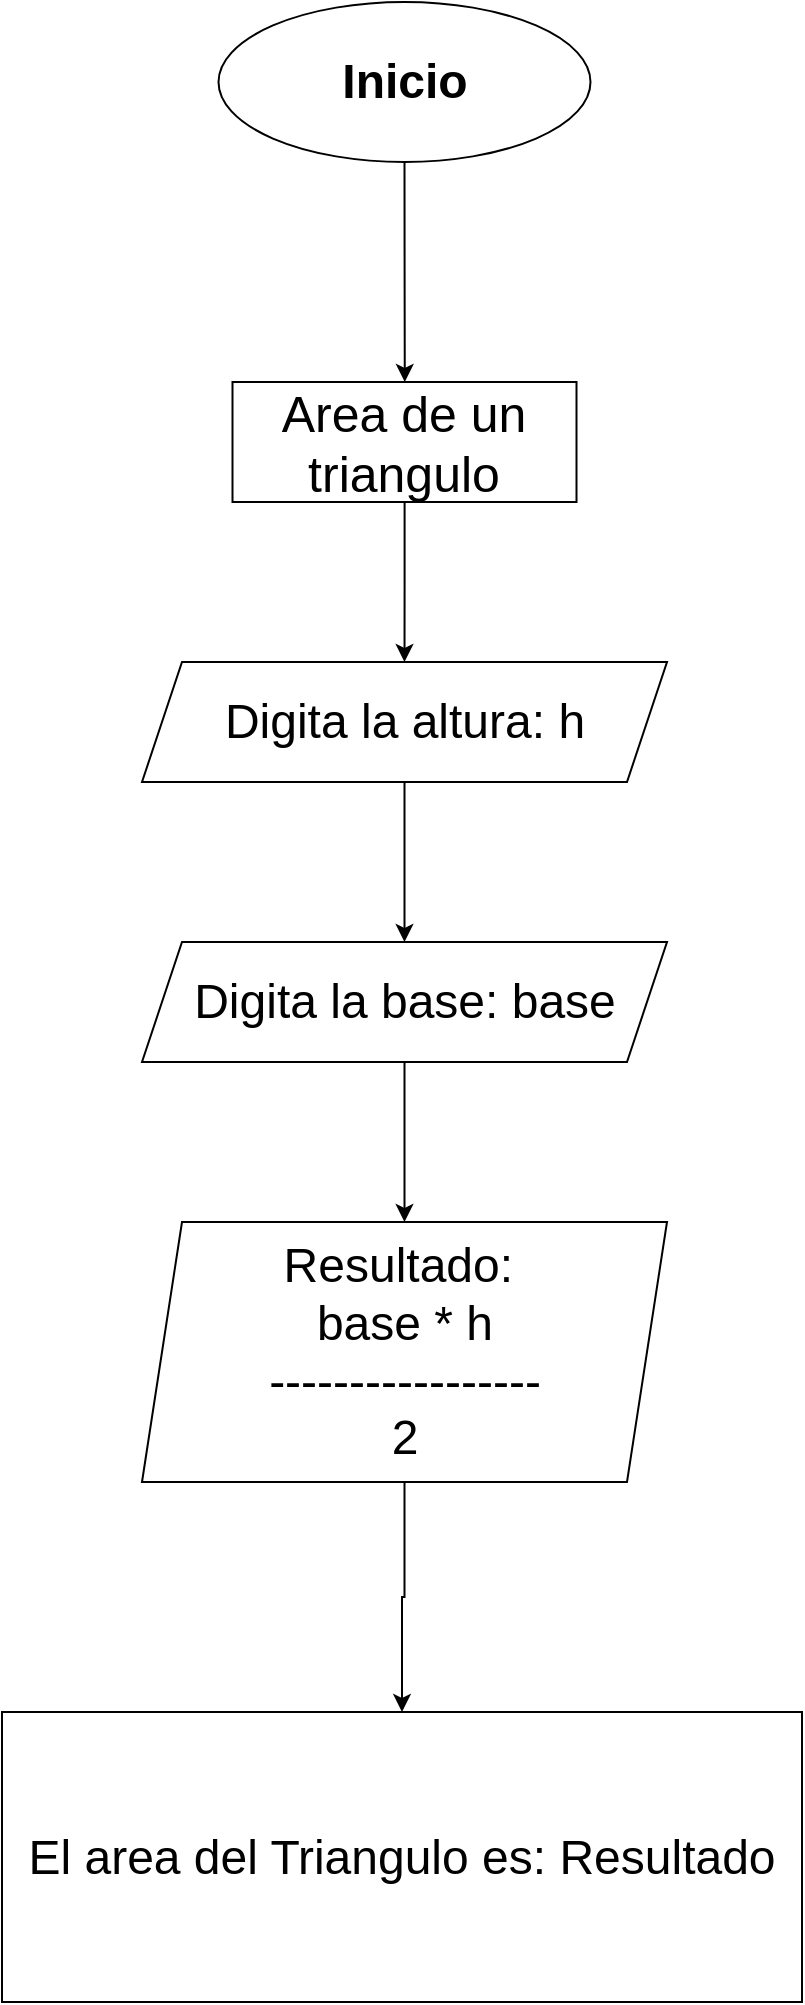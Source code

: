 <mxfile version="20.2.3" type="device" pages="2"><diagram id="C5RBs43oDa-KdzZeNtuy" name="Page-1"><mxGraphModel dx="1736" dy="1186" grid="1" gridSize="10" guides="1" tooltips="1" connect="1" arrows="1" fold="1" page="1" pageScale="1" pageWidth="827" pageHeight="1169" math="0" shadow="0"><root><mxCell id="WIyWlLk6GJQsqaUBKTNV-0"/><mxCell id="WIyWlLk6GJQsqaUBKTNV-1" parent="WIyWlLk6GJQsqaUBKTNV-0"/><mxCell id="5syPaOzxFjEmGLQlOgxF-3" style="edgeStyle=orthogonalEdgeStyle;rounded=0;orthogonalLoop=1;jettySize=auto;html=1;exitX=0.5;exitY=1;exitDx=0;exitDy=0;" edge="1" parent="WIyWlLk6GJQsqaUBKTNV-1" source="5syPaOzxFjEmGLQlOgxF-0"><mxGeometry relative="1" as="geometry"><mxPoint x="391.393" y="210" as="targetPoint"/></mxGeometry></mxCell><mxCell id="5syPaOzxFjEmGLQlOgxF-0" value="" style="ellipse;whiteSpace=wrap;html=1;" vertex="1" parent="WIyWlLk6GJQsqaUBKTNV-1"><mxGeometry x="298.25" y="20" width="186" height="80" as="geometry"/></mxCell><mxCell id="5syPaOzxFjEmGLQlOgxF-1" value="Inicio" style="text;strokeColor=none;fillColor=none;html=1;fontSize=24;fontStyle=1;verticalAlign=middle;align=center;" vertex="1" parent="WIyWlLk6GJQsqaUBKTNV-1"><mxGeometry x="341.25" y="40" width="100" height="40" as="geometry"/></mxCell><mxCell id="5syPaOzxFjEmGLQlOgxF-11" value="" style="edgeStyle=orthogonalEdgeStyle;rounded=0;orthogonalLoop=1;jettySize=auto;html=1;fontSize=25;" edge="1" parent="WIyWlLk6GJQsqaUBKTNV-1" source="5syPaOzxFjEmGLQlOgxF-4" target="5syPaOzxFjEmGLQlOgxF-10"><mxGeometry relative="1" as="geometry"/></mxCell><mxCell id="5syPaOzxFjEmGLQlOgxF-4" value="&lt;span style=&quot;font-size: 25px;&quot;&gt;Area de un triangulo&lt;/span&gt;" style="rounded=0;whiteSpace=wrap;html=1;" vertex="1" parent="WIyWlLk6GJQsqaUBKTNV-1"><mxGeometry x="305.25" y="210" width="172" height="60" as="geometry"/></mxCell><mxCell id="5syPaOzxFjEmGLQlOgxF-13" value="" style="edgeStyle=orthogonalEdgeStyle;rounded=0;orthogonalLoop=1;jettySize=auto;html=1;fontSize=24;" edge="1" parent="WIyWlLk6GJQsqaUBKTNV-1" source="5syPaOzxFjEmGLQlOgxF-10" target="5syPaOzxFjEmGLQlOgxF-12"><mxGeometry relative="1" as="geometry"/></mxCell><mxCell id="5syPaOzxFjEmGLQlOgxF-10" value="&lt;span style=&quot;font-size: 24px;&quot;&gt;Digita la altura: h&lt;/span&gt;" style="shape=parallelogram;perimeter=parallelogramPerimeter;whiteSpace=wrap;html=1;fixedSize=1;rounded=0;" vertex="1" parent="WIyWlLk6GJQsqaUBKTNV-1"><mxGeometry x="260" y="350" width="262.5" height="60" as="geometry"/></mxCell><mxCell id="5syPaOzxFjEmGLQlOgxF-17" value="" style="edgeStyle=orthogonalEdgeStyle;rounded=0;orthogonalLoop=1;jettySize=auto;html=1;fontSize=23;" edge="1" parent="WIyWlLk6GJQsqaUBKTNV-1" source="5syPaOzxFjEmGLQlOgxF-12" target="5syPaOzxFjEmGLQlOgxF-16"><mxGeometry relative="1" as="geometry"/></mxCell><mxCell id="5syPaOzxFjEmGLQlOgxF-12" value="&lt;span style=&quot;font-size: 24px;&quot;&gt;Digita la base: base&lt;/span&gt;" style="shape=parallelogram;perimeter=parallelogramPerimeter;whiteSpace=wrap;html=1;fixedSize=1;rounded=0;" vertex="1" parent="WIyWlLk6GJQsqaUBKTNV-1"><mxGeometry x="260" y="490" width="262.5" height="60" as="geometry"/></mxCell><mxCell id="5syPaOzxFjEmGLQlOgxF-19" value="" style="edgeStyle=orthogonalEdgeStyle;rounded=0;orthogonalLoop=1;jettySize=auto;html=1;fontSize=23;" edge="1" parent="WIyWlLk6GJQsqaUBKTNV-1" source="5syPaOzxFjEmGLQlOgxF-16" target="5syPaOzxFjEmGLQlOgxF-18"><mxGeometry relative="1" as="geometry"/></mxCell><mxCell id="5syPaOzxFjEmGLQlOgxF-16" value="&lt;span style=&quot;font-size: 24px;&quot;&gt;Resultado:&amp;nbsp;&lt;br&gt;base * h&lt;br&gt;-----------------&lt;br&gt;2&lt;br&gt;&lt;/span&gt;" style="shape=parallelogram;perimeter=parallelogramPerimeter;whiteSpace=wrap;html=1;fixedSize=1;rounded=0;" vertex="1" parent="WIyWlLk6GJQsqaUBKTNV-1"><mxGeometry x="260" y="630" width="262.5" height="130" as="geometry"/></mxCell><mxCell id="5syPaOzxFjEmGLQlOgxF-18" value="&lt;span style=&quot;font-size: 24px;&quot;&gt;El area del Triangulo es: Resultado&lt;/span&gt;" style="whiteSpace=wrap;html=1;rounded=0;" vertex="1" parent="WIyWlLk6GJQsqaUBKTNV-1"><mxGeometry x="190" y="875" width="400" height="145" as="geometry"/></mxCell></root></mxGraphModel></diagram><diagram id="mcmdHZ3T8Sj886WdnVfE" name="Log In y Sign In"><mxGraphModel dx="1929" dy="1318" grid="1" gridSize="10" guides="1" tooltips="1" connect="1" arrows="1" fold="1" page="1" pageScale="1" pageWidth="827" pageHeight="1169" math="0" shadow="0"><root><mxCell id="0"/><mxCell id="1" parent="0"/><mxCell id="_A5ZSjMh99Ynk9INmIpF-8" value="" style="edgeStyle=orthogonalEdgeStyle;rounded=0;orthogonalLoop=1;jettySize=auto;html=1;fontSize=24;" edge="1" parent="1" source="_A5ZSjMh99Ynk9INmIpF-1" target="_A5ZSjMh99Ynk9INmIpF-7"><mxGeometry relative="1" as="geometry"/></mxCell><mxCell id="_A5ZSjMh99Ynk9INmIpF-1" value="BD" style="shape=cylinder3;whiteSpace=wrap;html=1;boundedLbl=1;backgroundOutline=1;size=15;fontSize=24;" vertex="1" parent="1"><mxGeometry x="322" y="400" width="116" height="160" as="geometry"/></mxCell><mxCell id="_A5ZSjMh99Ynk9INmIpF-5" style="edgeStyle=orthogonalEdgeStyle;rounded=0;orthogonalLoop=1;jettySize=auto;html=1;exitX=0.5;exitY=1;exitDx=0;exitDy=0;entryX=0.5;entryY=0;entryDx=0;entryDy=0;fontSize=24;" edge="1" parent="1" source="_A5ZSjMh99Ynk9INmIpF-3" target="_A5ZSjMh99Ynk9INmIpF-4"><mxGeometry relative="1" as="geometry"/></mxCell><mxCell id="_A5ZSjMh99Ynk9INmIpF-3" value="Login" style="ellipse;whiteSpace=wrap;html=1;fontSize=24;" vertex="1" parent="1"><mxGeometry x="145" y="110" width="120" height="80" as="geometry"/></mxCell><mxCell id="_A5ZSjMh99Ynk9INmIpF-6" style="edgeStyle=orthogonalEdgeStyle;rounded=0;orthogonalLoop=1;jettySize=auto;html=1;exitX=1;exitY=0.5;exitDx=0;exitDy=0;fontSize=24;" edge="1" parent="1" source="_A5ZSjMh99Ynk9INmIpF-4" target="_A5ZSjMh99Ynk9INmIpF-1"><mxGeometry relative="1" as="geometry"/></mxCell><mxCell id="_A5ZSjMh99Ynk9INmIpF-4" value="Buscar" style="shape=parallelogram;perimeter=parallelogramPerimeter;whiteSpace=wrap;html=1;fixedSize=1;fontSize=24;" vertex="1" parent="1"><mxGeometry x="110" y="250" width="190" height="60" as="geometry"/></mxCell><mxCell id="_A5ZSjMh99Ynk9INmIpF-13" value="" style="edgeStyle=orthogonalEdgeStyle;rounded=0;orthogonalLoop=1;jettySize=auto;html=1;fontSize=24;" edge="1" parent="1" source="_A5ZSjMh99Ynk9INmIpF-7" target="_A5ZSjMh99Ynk9INmIpF-12"><mxGeometry relative="1" as="geometry"/></mxCell><mxCell id="_A5ZSjMh99Ynk9INmIpF-15" value="" style="edgeStyle=orthogonalEdgeStyle;rounded=0;orthogonalLoop=1;jettySize=auto;html=1;fontSize=24;" edge="1" parent="1" source="_A5ZSjMh99Ynk9INmIpF-7" target="_A5ZSjMh99Ynk9INmIpF-14"><mxGeometry relative="1" as="geometry"/></mxCell><mxCell id="_A5ZSjMh99Ynk9INmIpF-7" value="Usuario = true &amp;amp;&amp;amp;&lt;br&gt;&amp;nbsp;Password = true" style="rhombus;whiteSpace=wrap;html=1;fontSize=24;" vertex="1" parent="1"><mxGeometry x="215" y="710" width="330" height="120" as="geometry"/></mxCell><mxCell id="_A5ZSjMh99Ynk9INmIpF-11" value="si" style="text;html=1;strokeColor=none;fillColor=none;align=center;verticalAlign=middle;whiteSpace=wrap;rounded=0;fontSize=24;" vertex="1" parent="1"><mxGeometry x="322" y="830" width="60" height="30" as="geometry"/></mxCell><mxCell id="_A5ZSjMh99Ynk9INmIpF-12" value="UserPerson" style="triangle;whiteSpace=wrap;html=1;fontSize=24;" vertex="1" parent="1"><mxGeometry x="298" y="930" width="260" height="80" as="geometry"/></mxCell><mxCell id="_A5ZSjMh99Ynk9INmIpF-16" style="edgeStyle=orthogonalEdgeStyle;rounded=0;orthogonalLoop=1;jettySize=auto;html=1;exitX=0.5;exitY=0;exitDx=0;exitDy=0;entryX=1;entryY=0.5;entryDx=0;entryDy=0;entryPerimeter=0;fontSize=24;" edge="1" parent="1" source="_A5ZSjMh99Ynk9INmIpF-14" target="_A5ZSjMh99Ynk9INmIpF-1"><mxGeometry relative="1" as="geometry"/></mxCell><mxCell id="_A5ZSjMh99Ynk9INmIpF-14" value="Error" style="shape=hexagon;perimeter=hexagonPerimeter2;whiteSpace=wrap;html=1;fixedSize=1;fontSize=24;" vertex="1" parent="1"><mxGeometry x="558" y="610" width="120" height="80" as="geometry"/></mxCell><mxCell id="_A5ZSjMh99Ynk9INmIpF-17" value="No" style="text;html=1;strokeColor=none;fillColor=none;align=center;verticalAlign=middle;whiteSpace=wrap;rounded=0;fontSize=24;" vertex="1" parent="1"><mxGeometry x="545" y="740" width="60" height="30" as="geometry"/></mxCell><mxCell id="_A5ZSjMh99Ynk9INmIpF-18" style="edgeStyle=orthogonalEdgeStyle;rounded=0;orthogonalLoop=1;jettySize=auto;html=1;exitX=0.5;exitY=1;exitDx=0;exitDy=0;entryX=0.5;entryY=0;entryDx=0;entryDy=0;fontSize=24;" edge="1" parent="1" source="_A5ZSjMh99Ynk9INmIpF-19" target="_A5ZSjMh99Ynk9INmIpF-20"><mxGeometry relative="1" as="geometry"/></mxCell><mxCell id="_A5ZSjMh99Ynk9INmIpF-19" value="Sign In" style="ellipse;whiteSpace=wrap;html=1;fontSize=24;" vertex="1" parent="1"><mxGeometry x="524" y="100" width="120" height="80" as="geometry"/></mxCell><mxCell id="_A5ZSjMh99Ynk9INmIpF-21" style="edgeStyle=orthogonalEdgeStyle;rounded=0;orthogonalLoop=1;jettySize=auto;html=1;exitX=0.5;exitY=1;exitDx=0;exitDy=0;entryX=1;entryY=0;entryDx=0;entryDy=15;entryPerimeter=0;fontSize=24;" edge="1" parent="1" source="_A5ZSjMh99Ynk9INmIpF-20" target="_A5ZSjMh99Ynk9INmIpF-1"><mxGeometry relative="1" as="geometry"/></mxCell><mxCell id="_A5ZSjMh99Ynk9INmIpF-20" value="Almacenar" style="shape=parallelogram;perimeter=parallelogramPerimeter;whiteSpace=wrap;html=1;fixedSize=1;fontSize=24;" vertex="1" parent="1"><mxGeometry x="489" y="240" width="190" height="60" as="geometry"/></mxCell></root></mxGraphModel></diagram></mxfile>